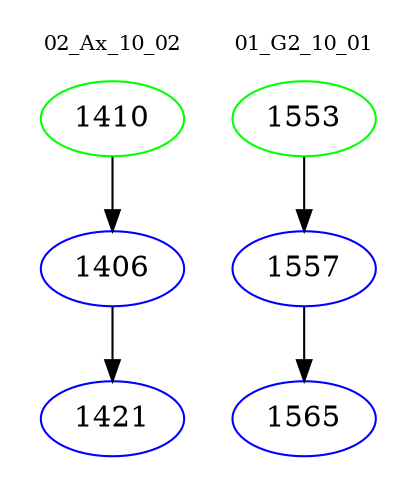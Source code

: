 digraph{
subgraph cluster_0 {
color = white
label = "02_Ax_10_02";
fontsize=10;
T0_1410 [label="1410", color="green"]
T0_1410 -> T0_1406 [color="black"]
T0_1406 [label="1406", color="blue"]
T0_1406 -> T0_1421 [color="black"]
T0_1421 [label="1421", color="blue"]
}
subgraph cluster_1 {
color = white
label = "01_G2_10_01";
fontsize=10;
T1_1553 [label="1553", color="green"]
T1_1553 -> T1_1557 [color="black"]
T1_1557 [label="1557", color="blue"]
T1_1557 -> T1_1565 [color="black"]
T1_1565 [label="1565", color="blue"]
}
}
